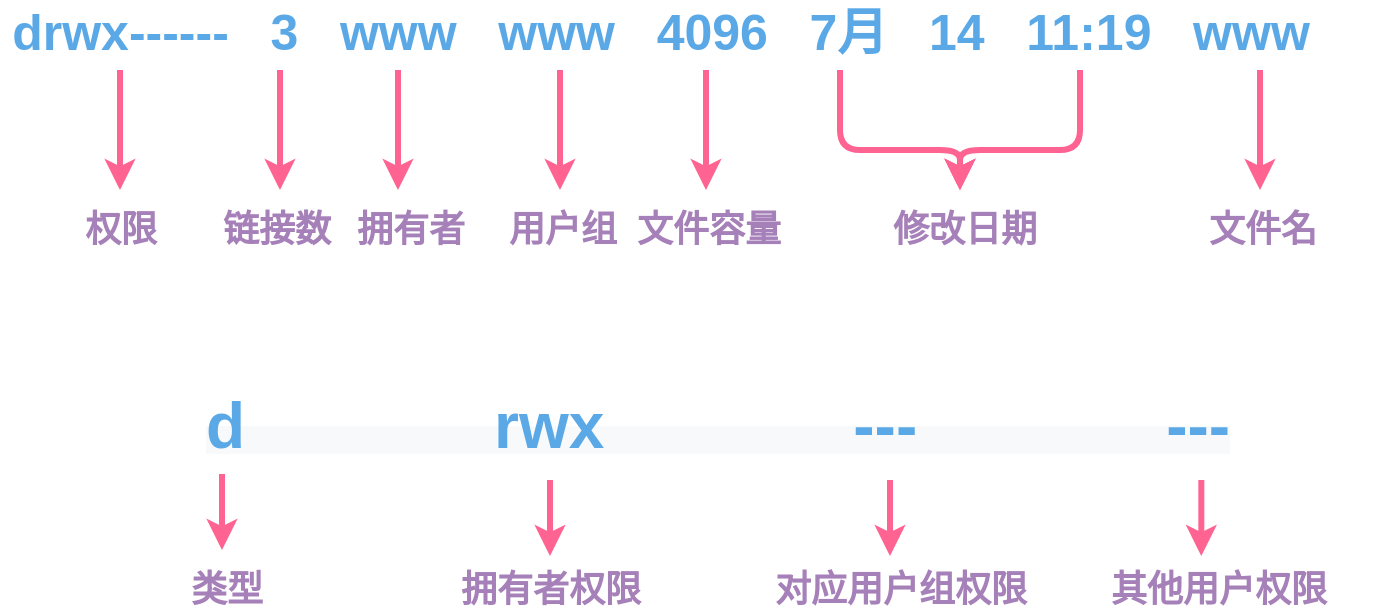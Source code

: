 <mxfile version="13.8.1" type="github">
  <diagram id="FZEpw7puESmS80Yj7KVk" name="第 1 页">
    <mxGraphModel dx="981" dy="554" grid="0" gridSize="10" guides="1" tooltips="1" connect="1" arrows="1" fold="1" page="1" pageScale="1" pageWidth="827" pageHeight="1169" math="0" shadow="0">
      <root>
        <mxCell id="0" />
        <mxCell id="1" parent="0" />
        <mxCell id="EslYNGPi5xB0IXmi_2N5-1" value="&lt;font style=&quot;font-size: 25px&quot;&gt;&lt;b&gt;drwx------&amp;nbsp; &amp;nbsp;3&amp;nbsp; &amp;nbsp;www&amp;nbsp; &amp;nbsp;www&amp;nbsp; &amp;nbsp;4096&amp;nbsp; &amp;nbsp;7月&amp;nbsp; &amp;nbsp;14&amp;nbsp; &amp;nbsp;11:19&amp;nbsp; &amp;nbsp;www&lt;/b&gt;&lt;/font&gt;" style="text;html=1;align=center;verticalAlign=middle;resizable=0;points=[];autosize=1;fontColor=#5AA9E6;" vertex="1" parent="1">
          <mxGeometry x="60" y="260" width="660" height="20" as="geometry" />
        </mxCell>
        <mxCell id="EslYNGPi5xB0IXmi_2N5-3" value="" style="endArrow=classic;html=1;strokeColor=#FF6392;fillColor=#FFE45E;fontColor=#5AA9E6;rounded=1;strokeWidth=3;" edge="1" parent="1">
          <mxGeometry width="50" height="50" relative="1" as="geometry">
            <mxPoint x="120" y="290" as="sourcePoint" />
            <mxPoint x="120" y="350" as="targetPoint" />
          </mxGeometry>
        </mxCell>
        <mxCell id="EslYNGPi5xB0IXmi_2N5-4" value="" style="endArrow=classic;html=1;strokeColor=#FF6392;fillColor=#FFE45E;fontColor=#5AA9E6;rounded=1;strokeWidth=3;" edge="1" parent="1">
          <mxGeometry width="50" height="50" relative="1" as="geometry">
            <mxPoint x="200" y="290" as="sourcePoint" />
            <mxPoint x="200" y="350" as="targetPoint" />
          </mxGeometry>
        </mxCell>
        <mxCell id="EslYNGPi5xB0IXmi_2N5-5" value="" style="endArrow=classic;html=1;strokeColor=#FF6392;fillColor=#FFE45E;fontColor=#5AA9E6;rounded=1;strokeWidth=3;" edge="1" parent="1">
          <mxGeometry width="50" height="50" relative="1" as="geometry">
            <mxPoint x="540" y="340" as="sourcePoint" />
            <mxPoint x="540" y="350" as="targetPoint" />
          </mxGeometry>
        </mxCell>
        <mxCell id="EslYNGPi5xB0IXmi_2N5-6" value="" style="endArrow=classic;html=1;strokeColor=#FF6392;fillColor=#FFE45E;fontColor=#5AA9E6;rounded=1;strokeWidth=3;edgeStyle=orthogonalEdgeStyle;" edge="1" parent="1">
          <mxGeometry width="50" height="50" relative="1" as="geometry">
            <mxPoint x="480" y="290" as="sourcePoint" />
            <mxPoint x="540" y="350" as="targetPoint" />
            <Array as="points">
              <mxPoint x="480" y="330" />
              <mxPoint x="540" y="330" />
            </Array>
          </mxGeometry>
        </mxCell>
        <mxCell id="EslYNGPi5xB0IXmi_2N5-7" value="" style="endArrow=classic;html=1;strokeColor=#FF6392;fillColor=#FFE45E;fontColor=#5AA9E6;rounded=1;strokeWidth=3;" edge="1" parent="1">
          <mxGeometry width="50" height="50" relative="1" as="geometry">
            <mxPoint x="413" y="290" as="sourcePoint" />
            <mxPoint x="413" y="350" as="targetPoint" />
          </mxGeometry>
        </mxCell>
        <mxCell id="EslYNGPi5xB0IXmi_2N5-8" value="" style="endArrow=classic;html=1;strokeColor=#FF6392;fillColor=#FFE45E;fontColor=#5AA9E6;rounded=1;strokeWidth=3;" edge="1" parent="1">
          <mxGeometry width="50" height="50" relative="1" as="geometry">
            <mxPoint x="340" y="290" as="sourcePoint" />
            <mxPoint x="340" y="350" as="targetPoint" />
          </mxGeometry>
        </mxCell>
        <mxCell id="EslYNGPi5xB0IXmi_2N5-9" value="" style="endArrow=classic;html=1;strokeColor=#FF6392;fillColor=#FFE45E;fontColor=#5AA9E6;rounded=1;strokeWidth=3;" edge="1" parent="1">
          <mxGeometry width="50" height="50" relative="1" as="geometry">
            <mxPoint x="259" y="290" as="sourcePoint" />
            <mxPoint x="259" y="350" as="targetPoint" />
          </mxGeometry>
        </mxCell>
        <mxCell id="EslYNGPi5xB0IXmi_2N5-10" value="" style="endArrow=classic;html=1;strokeColor=#FF6392;fillColor=#FFE45E;fontColor=#5AA9E6;rounded=1;strokeWidth=3;" edge="1" parent="1">
          <mxGeometry width="50" height="50" relative="1" as="geometry">
            <mxPoint x="690" y="290" as="sourcePoint" />
            <mxPoint x="690" y="350" as="targetPoint" />
          </mxGeometry>
        </mxCell>
        <mxCell id="EslYNGPi5xB0IXmi_2N5-11" value="" style="endArrow=classic;html=1;strokeColor=#FF6392;fillColor=#FFE45E;fontColor=#5AA9E6;rounded=1;strokeWidth=3;edgeStyle=orthogonalEdgeStyle;" edge="1" parent="1">
          <mxGeometry width="50" height="50" relative="1" as="geometry">
            <mxPoint x="600" y="290" as="sourcePoint" />
            <mxPoint x="540" y="350" as="targetPoint" />
            <Array as="points">
              <mxPoint x="600" y="330" />
              <mxPoint x="540" y="330" />
            </Array>
          </mxGeometry>
        </mxCell>
        <mxCell id="EslYNGPi5xB0IXmi_2N5-13" value="&lt;font style=&quot;font-size: 18px&quot;&gt;&lt;b&gt;权限&lt;/b&gt;&lt;/font&gt;" style="text;html=1;align=center;verticalAlign=middle;resizable=0;points=[];autosize=1;fontColor=#A680B8;" vertex="1" parent="1">
          <mxGeometry x="95" y="360" width="50" height="20" as="geometry" />
        </mxCell>
        <mxCell id="EslYNGPi5xB0IXmi_2N5-15" value="&lt;span style=&quot;font-family: monospace ; font-size: 0px&quot;&gt;%3CmxGraphModel%3E%3Croot%3E%3CmxCell%20id%3D%220%22%2F%3E%3CmxCell%20id%3D%221%22%20parent%3D%220%22%2F%3E%3CmxCell%20id%3D%222%22%20value%3D%22%26lt%3Bfont%20style%3D%26quot%3Bfont-size%3A%2018px%26quot%3B%26gt%3B%26lt%3Bb%26gt%3B%E6%9D%83%E9%99%90%26lt%3B%2Fb%26gt%3B%26lt%3B%2Ffont%26gt%3B%22%20style%3D%22text%3Bhtml%3D1%3Balign%3Dcenter%3BverticalAlign%3Dmiddle%3Bresizable%3D0%3Bpoints%3D%5B%5D%3Bautosize%3D1%3BfontColor%3D%235AA9E6%3B%22%20vertex%3D%221%22%20parent%3D%221%22%3E%3CmxGeometry%20x%3D%2295%22%20y%3D%22360%22%20width%3D%2250%22%20height%3D%2220%22%20as%3D%22geometry%22%2F%3E%3C%2FmxCell%3E%3C%2Froot%3E%3C%2FmxGraphModel%3E&lt;/span&gt;&lt;span style=&quot;font-size: 18px&quot;&gt;&lt;b&gt;链接数&lt;/b&gt;&lt;/span&gt;" style="text;html=1;align=center;verticalAlign=middle;resizable=0;points=[];autosize=1;fontColor=#A680B8;" vertex="1" parent="1">
          <mxGeometry x="166" y="358" width="64" height="24" as="geometry" />
        </mxCell>
        <mxCell id="EslYNGPi5xB0IXmi_2N5-16" value="&lt;span style=&quot;font-size: 18px&quot;&gt;&lt;b&gt;拥有者&lt;/b&gt;&lt;/span&gt;" style="text;html=1;align=center;verticalAlign=middle;resizable=0;points=[];autosize=1;fontColor=#A680B8;" vertex="1" parent="1">
          <mxGeometry x="230" y="360" width="70" height="20" as="geometry" />
        </mxCell>
        <mxCell id="EslYNGPi5xB0IXmi_2N5-17" value="&lt;font style=&quot;font-size: 18px&quot;&gt;&lt;b&gt;用户组&lt;/b&gt;&lt;/font&gt;" style="text;html=1;align=center;verticalAlign=middle;resizable=0;points=[];autosize=1;fontColor=#A680B8;" vertex="1" parent="1">
          <mxGeometry x="306" y="360" width="70" height="20" as="geometry" />
        </mxCell>
        <mxCell id="EslYNGPi5xB0IXmi_2N5-18" value="&lt;font style=&quot;font-size: 18px&quot;&gt;&lt;b&gt;文件容量&lt;/b&gt;&lt;/font&gt;" style="text;html=1;align=center;verticalAlign=middle;resizable=0;points=[];autosize=1;fontColor=#A680B8;" vertex="1" parent="1">
          <mxGeometry x="369" y="360" width="90" height="20" as="geometry" />
        </mxCell>
        <mxCell id="EslYNGPi5xB0IXmi_2N5-19" value="&lt;font style=&quot;font-size: 18px&quot;&gt;&lt;b&gt;修改日期&lt;/b&gt;&lt;/font&gt;" style="text;html=1;align=center;verticalAlign=middle;resizable=0;points=[];autosize=1;fontColor=#A680B8;" vertex="1" parent="1">
          <mxGeometry x="497" y="360" width="90" height="20" as="geometry" />
        </mxCell>
        <mxCell id="EslYNGPi5xB0IXmi_2N5-20" value="&lt;font style=&quot;font-size: 18px&quot;&gt;&lt;b&gt;文件名&lt;/b&gt;&lt;/font&gt;" style="text;html=1;align=center;verticalAlign=middle;resizable=0;points=[];autosize=1;fontColor=#A680B8;" vertex="1" parent="1">
          <mxGeometry x="656" y="360" width="70" height="20" as="geometry" />
        </mxCell>
        <mxCell id="EslYNGPi5xB0IXmi_2N5-21" value="&lt;b style=&quot;transition-duration: 0s ; color: rgb(90 , 169 , 230) ; font-family: &amp;#34;helvetica&amp;#34; ; font-style: normal ; letter-spacing: normal ; text-align: center ; text-indent: 0px ; text-transform: none ; word-spacing: 0px ; background-color: rgb(248 , 249 , 250)&quot; class=&quot;cs_cursor&quot;&gt;&lt;font style=&quot;font-size: 32px&quot;&gt;d&amp;nbsp; &amp;nbsp; &amp;nbsp; &amp;nbsp; &amp;nbsp; &amp;nbsp; &amp;nbsp; rwx&lt;b class=&quot;cs_cursor&quot; style=&quot;font-size: 12px&quot;&gt;&lt;font style=&quot;font-size: 32px ; transition-duration: 0s&quot;&gt;&amp;nbsp; &amp;nbsp; &amp;nbsp; &amp;nbsp; &amp;nbsp; &amp;nbsp; &amp;nbsp;&amp;nbsp;&lt;/font&gt;&lt;/b&gt;---&lt;b class=&quot;cs_cursor&quot; style=&quot;font-size: 12px&quot;&gt;&lt;font style=&quot;font-size: 32px ; transition-duration: 0s&quot;&gt;&amp;nbsp; &amp;nbsp; &amp;nbsp; &amp;nbsp; &amp;nbsp; &amp;nbsp; &amp;nbsp;&amp;nbsp;&lt;/font&gt;&lt;/b&gt;---&lt;/font&gt;&lt;/b&gt;" style="text;whiteSpace=wrap;html=1;fontColor=#A680B8;" vertex="1" parent="1">
          <mxGeometry x="161" y="442" width="592" height="53" as="geometry" />
        </mxCell>
        <mxCell id="EslYNGPi5xB0IXmi_2N5-23" value="" style="endArrow=classic;html=1;strokeColor=#FF6392;fillColor=#FFE45E;fontColor=#5AA9E6;rounded=1;strokeWidth=3;" edge="1" parent="1">
          <mxGeometry width="50" height="50" relative="1" as="geometry">
            <mxPoint x="171" y="492" as="sourcePoint" />
            <mxPoint x="171" y="530" as="targetPoint" />
          </mxGeometry>
        </mxCell>
        <mxCell id="EslYNGPi5xB0IXmi_2N5-24" value="" style="endArrow=classic;html=1;strokeColor=#FF6392;fillColor=#FFE45E;fontColor=#5AA9E6;rounded=1;strokeWidth=3;" edge="1" parent="1">
          <mxGeometry width="50" height="50" relative="1" as="geometry">
            <mxPoint x="335" y="495" as="sourcePoint" />
            <mxPoint x="335" y="533" as="targetPoint" />
          </mxGeometry>
        </mxCell>
        <mxCell id="EslYNGPi5xB0IXmi_2N5-25" value="" style="endArrow=classic;html=1;strokeColor=#FF6392;fillColor=#FFE45E;fontColor=#5AA9E6;rounded=1;strokeWidth=3;" edge="1" parent="1">
          <mxGeometry width="50" height="50" relative="1" as="geometry">
            <mxPoint x="505" y="495" as="sourcePoint" />
            <mxPoint x="505" y="533" as="targetPoint" />
          </mxGeometry>
        </mxCell>
        <mxCell id="EslYNGPi5xB0IXmi_2N5-26" value="" style="endArrow=classic;html=1;strokeColor=#FF6392;fillColor=#FFE45E;fontColor=#5AA9E6;rounded=1;strokeWidth=3;" edge="1" parent="1">
          <mxGeometry width="50" height="50" relative="1" as="geometry">
            <mxPoint x="660.66" y="495" as="sourcePoint" />
            <mxPoint x="660.66" y="533" as="targetPoint" />
          </mxGeometry>
        </mxCell>
        <mxCell id="EslYNGPi5xB0IXmi_2N5-28" value="&lt;span style=&quot;font-size: 18px&quot;&gt;&lt;b&gt;类型&lt;/b&gt;&lt;/span&gt;" style="text;html=1;align=center;verticalAlign=middle;resizable=0;points=[];autosize=1;fontColor=#A680B8;" vertex="1" parent="1">
          <mxGeometry x="150" y="540" width="46" height="20" as="geometry" />
        </mxCell>
        <mxCell id="EslYNGPi5xB0IXmi_2N5-29" value="&lt;font style=&quot;font-size: 18px&quot;&gt;&lt;b&gt;拥有者权限&lt;/b&gt;&lt;/font&gt;" style="text;html=1;align=center;verticalAlign=middle;resizable=0;points=[];autosize=1;fontColor=#A680B8;" vertex="1" parent="1">
          <mxGeometry x="285" y="540" width="100" height="20" as="geometry" />
        </mxCell>
        <mxCell id="EslYNGPi5xB0IXmi_2N5-30" value="&lt;font style=&quot;font-size: 18px&quot;&gt;&lt;b&gt;对应用户组权限&lt;/b&gt;&lt;/font&gt;" style="text;html=1;align=center;verticalAlign=middle;resizable=0;points=[];autosize=1;fontColor=#A680B8;" vertex="1" parent="1">
          <mxGeometry x="442" y="540" width="136" height="20" as="geometry" />
        </mxCell>
        <mxCell id="EslYNGPi5xB0IXmi_2N5-31" value="&lt;font style=&quot;font-size: 18px&quot;&gt;&lt;b&gt;其他用户权限&lt;/b&gt;&lt;/font&gt;" style="text;html=1;align=center;verticalAlign=middle;resizable=0;points=[];autosize=1;fontColor=#A680B8;" vertex="1" parent="1">
          <mxGeometry x="610" y="540" width="118" height="20" as="geometry" />
        </mxCell>
      </root>
    </mxGraphModel>
  </diagram>
</mxfile>

